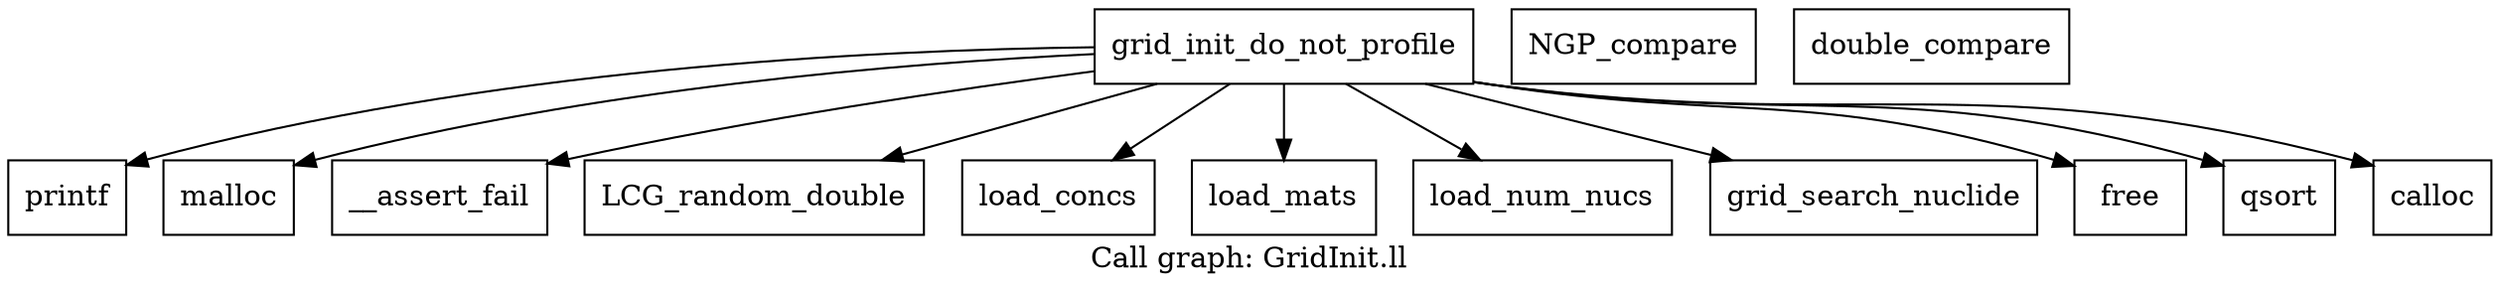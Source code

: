 digraph "Call graph: GridInit.ll" {
	label="Call graph: GridInit.ll";

	Node0x55a70b22b280 [shape=record,label="{grid_init_do_not_profile}"];
	Node0x55a70b22b280 -> Node0x55a70b22ea20;
	Node0x55a70b22b280 -> Node0x55a70b2317e0;
	Node0x55a70b22b280 -> Node0x55a70b234650;
	Node0x55a70b22b280 -> Node0x55a70b2356a0;
	Node0x55a70b22b280 -> Node0x55a70b243fa0;
	Node0x55a70b22b280 -> Node0x55a70b240d20;
	Node0x55a70b22b280 -> Node0x55a70b23f940;
	Node0x55a70b22b280 -> Node0x55a70b23d240;
	Node0x55a70b22b280 -> Node0x55a70b23cee0;
	Node0x55a70b22b280 -> Node0x55a70b236030;
	Node0x55a70b22b280 -> Node0x55a70b23cb90;
	Node0x55a70b22ea20 [shape=record,label="{printf}"];
	Node0x55a70b2317e0 [shape=record,label="{malloc}"];
	Node0x55a70b234650 [shape=record,label="{__assert_fail}"];
	Node0x55a70b2356a0 [shape=record,label="{LCG_random_double}"];
	Node0x55a70b236030 [shape=record,label="{qsort}"];
	Node0x55a70b229810 [shape=record,label="{NGP_compare}"];
	Node0x55a70b235970 [shape=record,label="{double_compare}"];
	Node0x55a70b23cb90 [shape=record,label="{calloc}"];
	Node0x55a70b23cee0 [shape=record,label="{free}"];
	Node0x55a70b23d240 [shape=record,label="{grid_search_nuclide}"];
	Node0x55a70b23f940 [shape=record,label="{load_num_nucs}"];
	Node0x55a70b240d20 [shape=record,label="{load_mats}"];
	Node0x55a70b243fa0 [shape=record,label="{load_concs}"];
}
